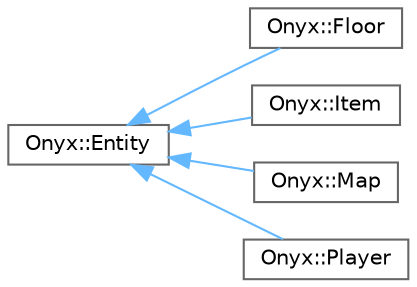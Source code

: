digraph "Graphical Class Hierarchy"
{
 // LATEX_PDF_SIZE
  bgcolor="transparent";
  edge [fontname=Helvetica,fontsize=10,labelfontname=Helvetica,labelfontsize=10];
  node [fontname=Helvetica,fontsize=10,shape=box,height=0.2,width=0.4];
  rankdir="LR";
  Node0 [id="Node000000",label="Onyx::Entity",height=0.2,width=0.4,color="grey40", fillcolor="white", style="filled",URL="$classOnyx_1_1Entity.html",tooltip="Represents an entity in the game."];
  Node0 -> Node1 [id="edge25_Node000000_Node000001",dir="back",color="steelblue1",style="solid",tooltip=" "];
  Node1 [id="Node000001",label="Onyx::Floor",height=0.2,width=0.4,color="grey40", fillcolor="white", style="filled",URL="$classOnyx_1_1Floor.html",tooltip="The Floor class represents a floor entity in the game."];
  Node0 -> Node2 [id="edge26_Node000000_Node000002",dir="back",color="steelblue1",style="solid",tooltip=" "];
  Node2 [id="Node000002",label="Onyx::Item",height=0.2,width=0.4,color="grey40", fillcolor="white", style="filled",URL="$classOnyx_1_1Item.html",tooltip="This class represents an item in the Onyx game engine."];
  Node0 -> Node3 [id="edge27_Node000000_Node000003",dir="back",color="steelblue1",style="solid",tooltip=" "];
  Node3 [id="Node000003",label="Onyx::Map",height=0.2,width=0.4,color="grey40", fillcolor="white", style="filled",URL="$classOnyx_1_1Map.html",tooltip="Represents a map in the game."];
  Node0 -> Node4 [id="edge28_Node000000_Node000004",dir="back",color="steelblue1",style="solid",tooltip=" "];
  Node4 [id="Node000004",label="Onyx::Player",height=0.2,width=0.4,color="grey40", fillcolor="white", style="filled",URL="$classOnyx_1_1Player.html",tooltip="Represents a player in the game."];
}
